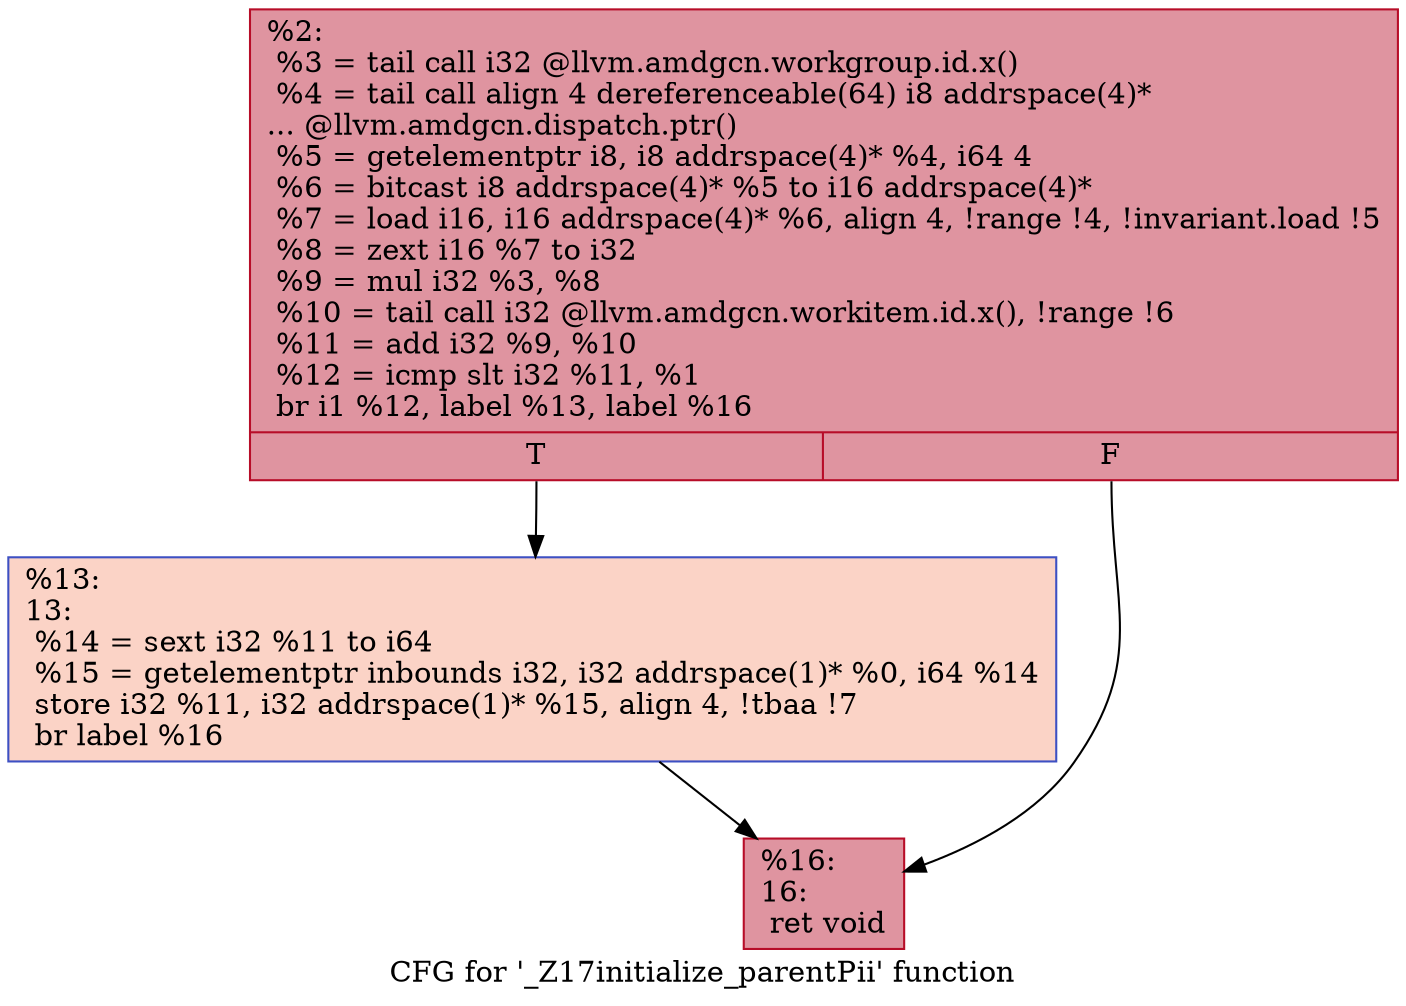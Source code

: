 digraph "CFG for '_Z17initialize_parentPii' function" {
	label="CFG for '_Z17initialize_parentPii' function";

	Node0x44f7ee0 [shape=record,color="#b70d28ff", style=filled, fillcolor="#b70d2870",label="{%2:\l  %3 = tail call i32 @llvm.amdgcn.workgroup.id.x()\l  %4 = tail call align 4 dereferenceable(64) i8 addrspace(4)*\l... @llvm.amdgcn.dispatch.ptr()\l  %5 = getelementptr i8, i8 addrspace(4)* %4, i64 4\l  %6 = bitcast i8 addrspace(4)* %5 to i16 addrspace(4)*\l  %7 = load i16, i16 addrspace(4)* %6, align 4, !range !4, !invariant.load !5\l  %8 = zext i16 %7 to i32\l  %9 = mul i32 %3, %8\l  %10 = tail call i32 @llvm.amdgcn.workitem.id.x(), !range !6\l  %11 = add i32 %9, %10\l  %12 = icmp slt i32 %11, %1\l  br i1 %12, label %13, label %16\l|{<s0>T|<s1>F}}"];
	Node0x44f7ee0:s0 -> Node0x44f9de0;
	Node0x44f7ee0:s1 -> Node0x44f9e70;
	Node0x44f9de0 [shape=record,color="#3d50c3ff", style=filled, fillcolor="#f59c7d70",label="{%13:\l13:                                               \l  %14 = sext i32 %11 to i64\l  %15 = getelementptr inbounds i32, i32 addrspace(1)* %0, i64 %14\l  store i32 %11, i32 addrspace(1)* %15, align 4, !tbaa !7\l  br label %16\l}"];
	Node0x44f9de0 -> Node0x44f9e70;
	Node0x44f9e70 [shape=record,color="#b70d28ff", style=filled, fillcolor="#b70d2870",label="{%16:\l16:                                               \l  ret void\l}"];
}
